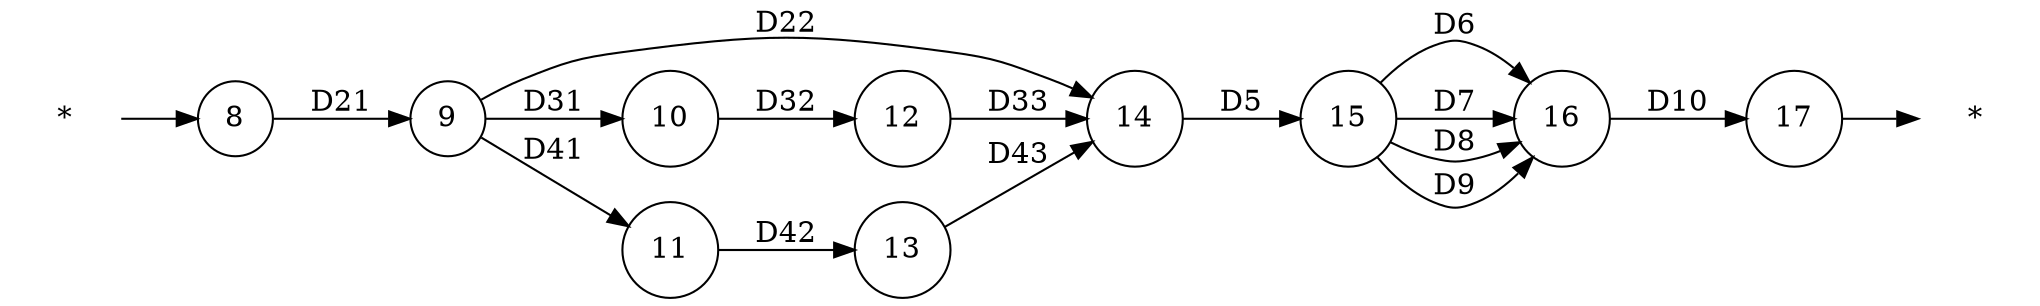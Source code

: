 digraph grafo_inicial {
	rankdir = LR;
	ast1 [label = "*", shape=plaintext]
	ast2 [label = "*", shape=plaintext]
	node [shape = circle];
	ast1 -> 8;
	8 -> 9 [label = "D21"];
	9 -> 14 [label = "D22"];
	9 -> 10 [label = "D31"];
	10 -> 12 [label = "D32"];
	12 -> 14 [label = "D33"];
	9 -> 11 [label = "D41"];
	11 -> 13 [label = "D42"];
	13 -> 14 [label = "D43"];
	14 -> 15 [label = "D5"];
	15 -> 16 [label = "D6"];
	15 -> 16 [label = "D7"];
	15 -> 16 [label = "D8"];
	15 -> 16 [label = "D9"];
	16 -> 17 [label = "D10"];
	17 -> ast2;
}
